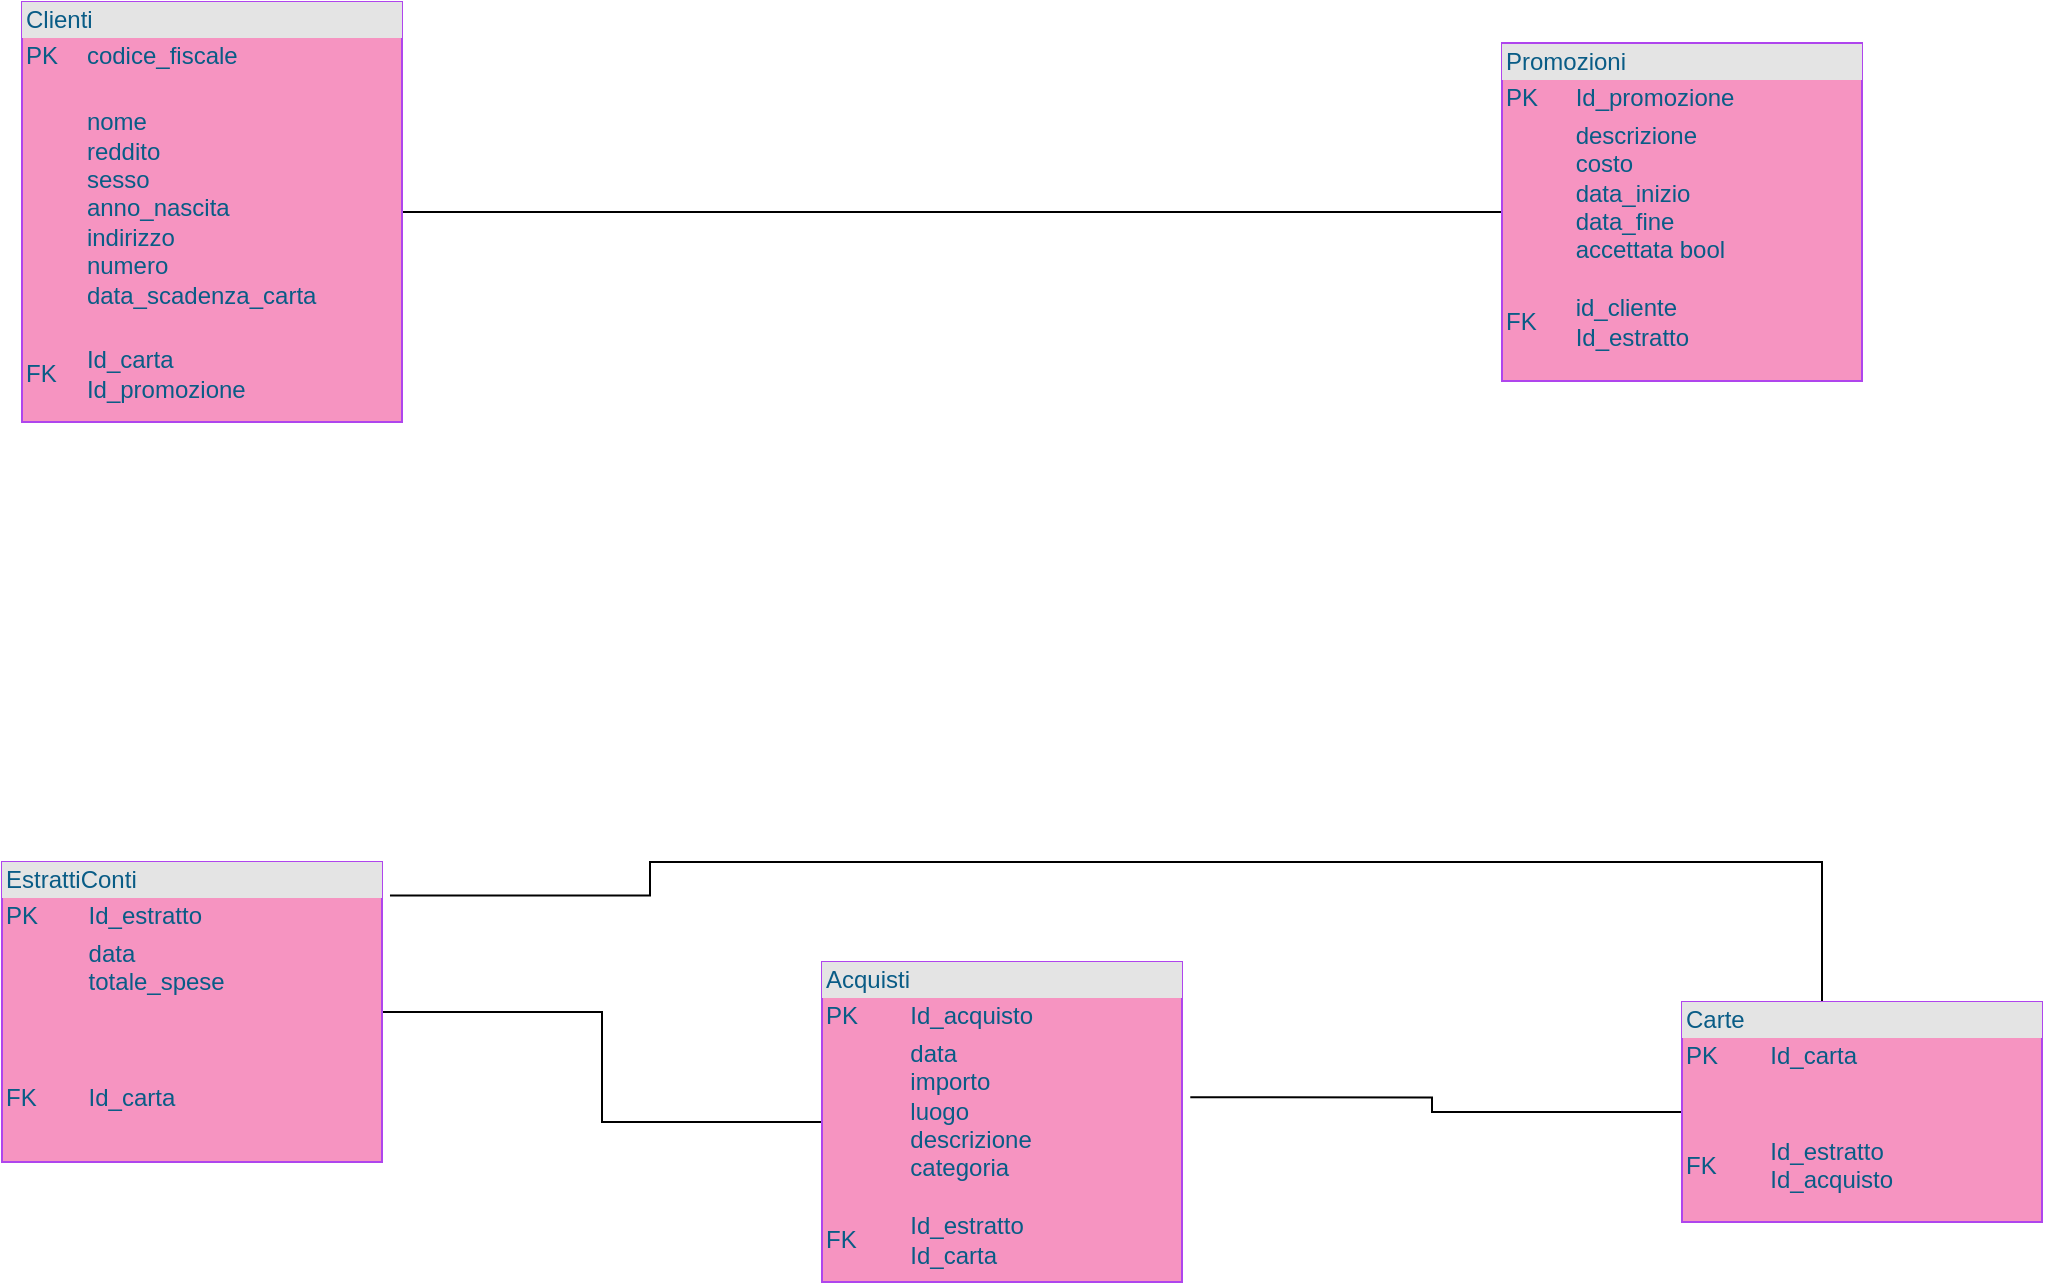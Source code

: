 <mxfile version="13.11.0" type="github">
  <diagram id="RSbU3_VP5Oucl009isqf" name="Page-1">
    <mxGraphModel dx="1113" dy="722" grid="1" gridSize="10" guides="1" tooltips="1" connect="1" arrows="1" fold="1" page="1" pageScale="1" pageWidth="1654" pageHeight="1169" math="0" shadow="0">
      <root>
        <mxCell id="0" />
        <mxCell id="1" parent="0" />
        <mxCell id="HHJ-ZgG9O79H5hBpTJWb-29" style="edgeStyle=orthogonalEdgeStyle;rounded=0;orthogonalLoop=1;jettySize=auto;html=1;entryX=0;entryY=0.5;entryDx=0;entryDy=0;endArrow=none;endFill=0;" edge="1" parent="1" source="HHJ-ZgG9O79H5hBpTJWb-1" target="HHJ-ZgG9O79H5hBpTJWb-25">
          <mxGeometry relative="1" as="geometry" />
        </mxCell>
        <mxCell id="HHJ-ZgG9O79H5hBpTJWb-1" value="&lt;div style=&quot;box-sizing: border-box ; width: 100% ; background: #e4e4e4 ; padding: 2px&quot;&gt;Clienti&lt;/div&gt;&lt;table style=&quot;width: 100% ; font-size: 1em&quot; cellpadding=&quot;2&quot; cellspacing=&quot;0&quot;&gt;&lt;tbody&gt;&lt;tr&gt;&lt;td&gt;PK&lt;/td&gt;&lt;td&gt;codice_fiscale&lt;/td&gt;&lt;/tr&gt;&lt;tr&gt;&lt;td&gt;&lt;br&gt;&lt;/td&gt;&lt;td&gt;&lt;br&gt;nome&lt;br&gt;reddito&lt;br&gt;sesso&lt;br&gt;anno_nascita&lt;br&gt;indirizzo&lt;br&gt;numero&lt;br&gt;data_scadenza_carta&lt;br&gt;&lt;br&gt;&lt;/td&gt;&lt;/tr&gt;&lt;tr&gt;&lt;td&gt;FK&amp;nbsp;&lt;/td&gt;&lt;td&gt;Id_carta&lt;br&gt;Id_promozione&lt;/td&gt;&lt;/tr&gt;&lt;/tbody&gt;&lt;/table&gt;" style="verticalAlign=top;align=left;overflow=fill;html=1;fillColor=#F694C1;strokeColor=#AF45ED;fontColor=#095C86;" vertex="1" parent="1">
          <mxGeometry x="220" y="170" width="190" height="210" as="geometry" />
        </mxCell>
        <mxCell id="HHJ-ZgG9O79H5hBpTJWb-28" style="edgeStyle=orthogonalEdgeStyle;rounded=0;orthogonalLoop=1;jettySize=auto;html=1;entryX=0;entryY=0.5;entryDx=0;entryDy=0;endArrow=none;endFill=0;" edge="1" parent="1" source="HHJ-ZgG9O79H5hBpTJWb-5" target="HHJ-ZgG9O79H5hBpTJWb-9">
          <mxGeometry relative="1" as="geometry" />
        </mxCell>
        <mxCell id="HHJ-ZgG9O79H5hBpTJWb-5" value="&lt;div style=&quot;box-sizing: border-box ; width: 100% ; background: #e4e4e4 ; padding: 2px&quot;&gt;EstrattiConti&lt;/div&gt;&lt;table style=&quot;width: 100% ; font-size: 1em&quot; cellpadding=&quot;2&quot; cellspacing=&quot;0&quot;&gt;&lt;tbody&gt;&lt;tr&gt;&lt;td&gt;PK&lt;/td&gt;&lt;td&gt;Id_estratto&lt;/td&gt;&lt;/tr&gt;&lt;tr&gt;&lt;td&gt;&lt;br&gt;&lt;br&gt;&lt;br&gt;FK&lt;/td&gt;&lt;td&gt;data&lt;br&gt;totale_spese&lt;br&gt;&lt;br&gt;&lt;br&gt;&lt;br&gt;Id_carta&lt;br&gt;&lt;br&gt;&lt;br&gt;&lt;/td&gt;&lt;/tr&gt;&lt;tr&gt;&lt;td&gt;&amp;nbsp;&lt;/td&gt;&lt;td&gt;&lt;br&gt;&lt;/td&gt;&lt;/tr&gt;&lt;/tbody&gt;&lt;/table&gt;" style="verticalAlign=top;align=left;overflow=fill;html=1;fillColor=#F694C1;strokeColor=#AF45ED;fontColor=#095C86;" vertex="1" parent="1">
          <mxGeometry x="210" y="600" width="190" height="150" as="geometry" />
        </mxCell>
        <mxCell id="HHJ-ZgG9O79H5hBpTJWb-9" value="&lt;div style=&quot;box-sizing: border-box ; width: 100% ; background: #e4e4e4 ; padding: 2px&quot;&gt;Acquisti&lt;/div&gt;&lt;table style=&quot;width: 100% ; font-size: 1em&quot; cellpadding=&quot;2&quot; cellspacing=&quot;0&quot;&gt;&lt;tbody&gt;&lt;tr&gt;&lt;td&gt;PK&lt;/td&gt;&lt;td&gt;Id_acquisto&lt;br&gt;&lt;/td&gt;&lt;/tr&gt;&lt;tr&gt;&lt;td&gt;&lt;br&gt;&lt;br&gt;&lt;br&gt;&lt;br&gt;&lt;br&gt;&lt;br&gt;FK&lt;/td&gt;&lt;td&gt;data&lt;br&gt;importo&lt;br&gt;luogo&lt;br&gt;descrizione&lt;br&gt;categoria&lt;br&gt;&lt;br&gt;Id_estratto&lt;br&gt;Id_carta&lt;/td&gt;&lt;/tr&gt;&lt;tr&gt;&lt;td&gt;&amp;nbsp;&lt;/td&gt;&lt;td&gt;&lt;br&gt;&lt;/td&gt;&lt;/tr&gt;&lt;/tbody&gt;&lt;/table&gt;" style="verticalAlign=top;align=left;overflow=fill;html=1;fillColor=#F694C1;strokeColor=#AF45ED;fontColor=#095C86;" vertex="1" parent="1">
          <mxGeometry x="620" y="650" width="180" height="160" as="geometry" />
        </mxCell>
        <mxCell id="HHJ-ZgG9O79H5hBpTJWb-25" value="&lt;div style=&quot;box-sizing: border-box ; width: 100% ; background: #e4e4e4 ; padding: 2px&quot;&gt;Promozioni&lt;/div&gt;&lt;table style=&quot;width: 100% ; font-size: 1em&quot; cellpadding=&quot;2&quot; cellspacing=&quot;0&quot;&gt;&lt;tbody&gt;&lt;tr&gt;&lt;td&gt;PK&lt;/td&gt;&lt;td&gt;Id_promozione&lt;br&gt;&lt;/td&gt;&lt;/tr&gt;&lt;tr&gt;&lt;td&gt;&lt;br&gt;&lt;br&gt;&lt;br&gt;&lt;br&gt;&lt;br&gt;&lt;br&gt;FK&lt;/td&gt;&lt;td&gt;descrizione&lt;br&gt;costo&lt;br&gt;data_inizio&lt;br&gt;data_fine&lt;br&gt;accettata bool&lt;br&gt;&lt;br&gt;id_cliente&lt;br&gt;Id_estratto&lt;/td&gt;&lt;/tr&gt;&lt;tr&gt;&lt;td&gt;&amp;nbsp;&lt;/td&gt;&lt;td&gt;&lt;br&gt;&lt;/td&gt;&lt;/tr&gt;&lt;/tbody&gt;&lt;/table&gt;" style="verticalAlign=top;align=left;overflow=fill;html=1;fillColor=#F694C1;strokeColor=#AF45ED;fontColor=#095C86;" vertex="1" parent="1">
          <mxGeometry x="960" y="190.5" width="180" height="169" as="geometry" />
        </mxCell>
        <mxCell id="HHJ-ZgG9O79H5hBpTJWb-34" style="edgeStyle=orthogonalEdgeStyle;rounded=0;orthogonalLoop=1;jettySize=auto;html=1;entryX=1.023;entryY=0.423;entryDx=0;entryDy=0;entryPerimeter=0;endArrow=none;endFill=0;" edge="1" parent="1" source="HHJ-ZgG9O79H5hBpTJWb-30" target="HHJ-ZgG9O79H5hBpTJWb-9">
          <mxGeometry relative="1" as="geometry" />
        </mxCell>
        <mxCell id="HHJ-ZgG9O79H5hBpTJWb-35" style="edgeStyle=orthogonalEdgeStyle;rounded=0;orthogonalLoop=1;jettySize=auto;html=1;entryX=1.021;entryY=0.112;entryDx=0;entryDy=0;entryPerimeter=0;endArrow=none;endFill=0;" edge="1" parent="1" source="HHJ-ZgG9O79H5hBpTJWb-30" target="HHJ-ZgG9O79H5hBpTJWb-5">
          <mxGeometry relative="1" as="geometry">
            <Array as="points">
              <mxPoint x="1120" y="600" />
              <mxPoint x="534" y="600" />
            </Array>
          </mxGeometry>
        </mxCell>
        <mxCell id="HHJ-ZgG9O79H5hBpTJWb-30" value="&lt;div style=&quot;box-sizing: border-box ; width: 100% ; background: #e4e4e4 ; padding: 2px&quot;&gt;Carte&lt;/div&gt;&lt;table style=&quot;width: 100% ; font-size: 1em&quot; cellpadding=&quot;2&quot; cellspacing=&quot;0&quot;&gt;&lt;tbody&gt;&lt;tr&gt;&lt;td&gt;PK&lt;/td&gt;&lt;td&gt;Id_carta&lt;br&gt;&lt;/td&gt;&lt;/tr&gt;&lt;tr&gt;&lt;td&gt;&lt;br&gt;&lt;br&gt;FK&lt;/td&gt;&lt;td&gt;&lt;br&gt;&lt;br&gt;Id_estratto&lt;br&gt;Id_acquisto&lt;/td&gt;&lt;/tr&gt;&lt;tr&gt;&lt;td&gt;&amp;nbsp;&lt;/td&gt;&lt;td&gt;&lt;br&gt;&lt;/td&gt;&lt;/tr&gt;&lt;/tbody&gt;&lt;/table&gt;" style="verticalAlign=top;align=left;overflow=fill;html=1;fillColor=#F694C1;strokeColor=#AF45ED;fontColor=#095C86;" vertex="1" parent="1">
          <mxGeometry x="1050" y="670" width="180" height="110" as="geometry" />
        </mxCell>
      </root>
    </mxGraphModel>
  </diagram>
</mxfile>
